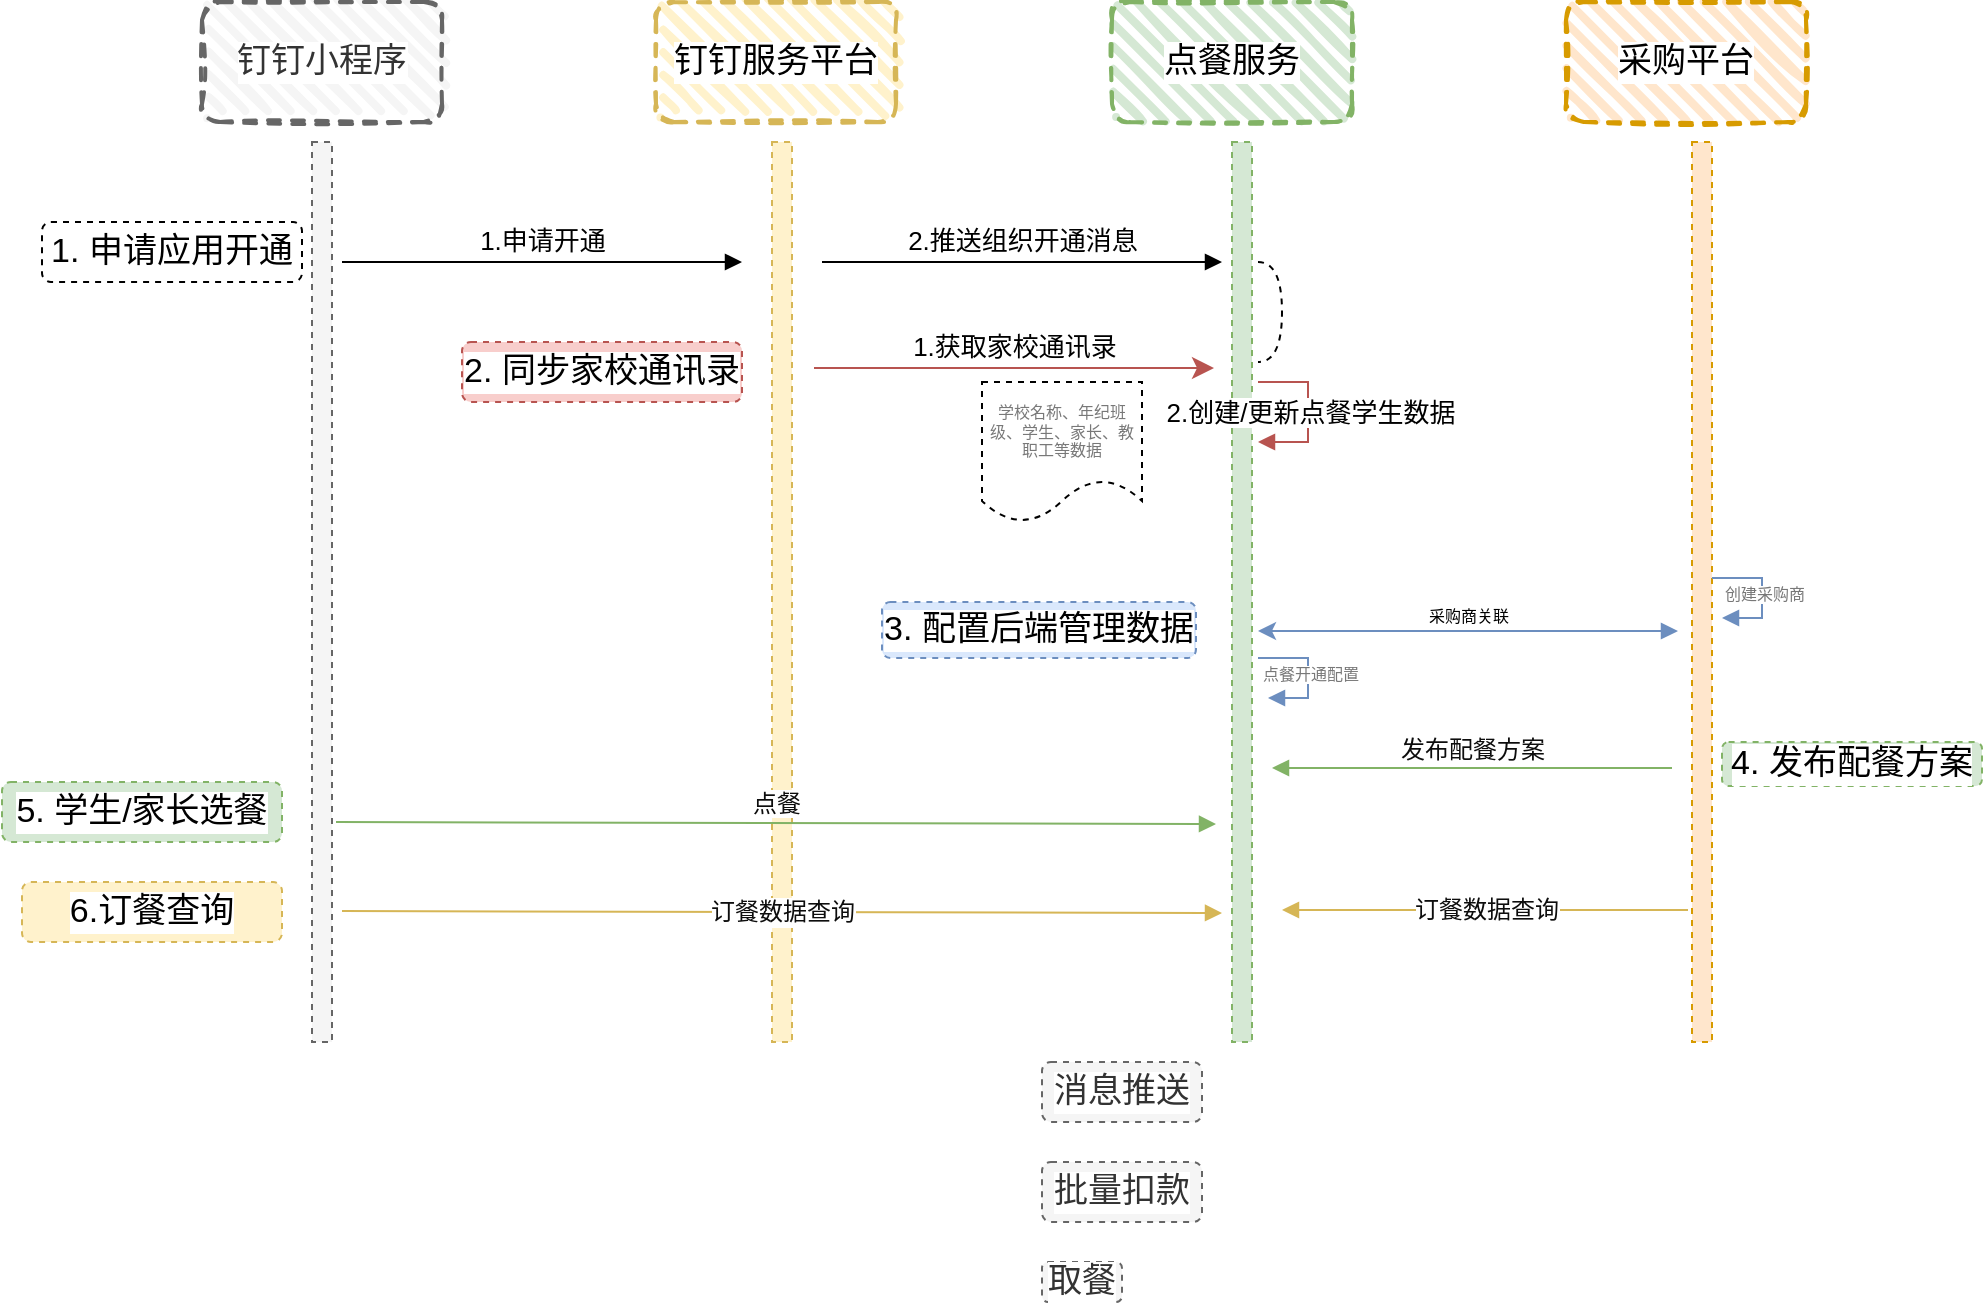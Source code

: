 <mxfile version="14.4.3" type="github">
  <diagram id="9gijPCrK2XbbSChvlzGk" name="第 1 页">
    <mxGraphModel dx="1888" dy="777" grid="1" gridSize="10" guides="1" tooltips="1" connect="1" arrows="1" fold="1" page="1" pageScale="1" pageWidth="1100" pageHeight="850" background="#FFFFFF" math="0" shadow="0">
      <root>
        <mxCell id="0" />
        <mxCell id="1" parent="0" />
        <mxCell id="6Y1af41Ok9K7a-6xRhIQ-75" value="4. 发布配餐方案" style="rounded=1;whiteSpace=wrap;html=1;dashed=1;labelBackgroundColor=#ffffff;fontSize=17;fillColor=#d5e8d4;strokeColor=#82b366;align=center;" vertex="1" parent="1">
          <mxGeometry x="920" y="470" width="130" height="22" as="geometry" />
        </mxCell>
        <mxCell id="6Y1af41Ok9K7a-6xRhIQ-52" value="1. 申请应用开通" style="rounded=1;whiteSpace=wrap;html=1;dashed=1;labelBackgroundColor=#ffffff;fontSize=17;align=center;" vertex="1" parent="1">
          <mxGeometry x="80" y="210" width="130" height="30" as="geometry" />
        </mxCell>
        <mxCell id="6Y1af41Ok9K7a-6xRhIQ-60" value="2.&amp;nbsp;同步家校通讯录" style="rounded=1;whiteSpace=wrap;html=1;dashed=1;labelBackgroundColor=#ffffff;fontSize=17;fillColor=#f8cecc;strokeColor=#B85450;align=center;" vertex="1" parent="1">
          <mxGeometry x="290" y="270" width="140" height="30" as="geometry" />
        </mxCell>
        <mxCell id="6Y1af41Ok9K7a-6xRhIQ-68" value="3. 配置后端管理数据" style="rounded=1;whiteSpace=wrap;html=1;dashed=1;labelBackgroundColor=#ffffff;fontSize=17;fillColor=#dae8fc;strokeColor=#6C8EBF;align=center;" vertex="1" parent="1">
          <mxGeometry x="500" y="400" width="157" height="28" as="geometry" />
        </mxCell>
        <mxCell id="6Y1af41Ok9K7a-6xRhIQ-37" value="" style="html=1;points=[];perimeter=orthogonalPerimeter;dashed=1;fillColor=#f5f5f5;strokeColor=#666666;fontColor=#333333;align=center;" vertex="1" parent="1">
          <mxGeometry x="215" y="170" width="10" height="450" as="geometry" />
        </mxCell>
        <mxCell id="6Y1af41Ok9K7a-6xRhIQ-40" value="钉钉小程序" style="rounded=1;whiteSpace=wrap;html=1;strokeWidth=2;fillWeight=4;hachureGap=8;hachureAngle=45;fillColor=#f5f5f5;sketch=1;dashed=1;labelBackgroundColor=#ffffff;fontSize=17;strokeColor=#666666;fontColor=#333333;" vertex="1" parent="1">
          <mxGeometry x="160" y="100" width="120" height="60" as="geometry" />
        </mxCell>
        <mxCell id="6Y1af41Ok9K7a-6xRhIQ-41" value="钉钉服务平台" style="rounded=1;whiteSpace=wrap;html=1;strokeWidth=2;fillWeight=4;hachureGap=8;hachureAngle=45;fillColor=#fff2cc;sketch=1;dashed=1;labelBackgroundColor=#ffffff;fontSize=17;strokeColor=#d6b656;" vertex="1" parent="1">
          <mxGeometry x="387" y="100" width="120" height="60" as="geometry" />
        </mxCell>
        <mxCell id="6Y1af41Ok9K7a-6xRhIQ-45" value="点餐服务" style="rounded=1;whiteSpace=wrap;html=1;strokeWidth=2;fillWeight=4;hachureGap=8;hachureAngle=45;fillColor=#d5e8d4;sketch=1;dashed=1;labelBackgroundColor=#ffffff;fontSize=17;strokeColor=#82b366;" vertex="1" parent="1">
          <mxGeometry x="615" y="100" width="120" height="60" as="geometry" />
        </mxCell>
        <mxCell id="6Y1af41Ok9K7a-6xRhIQ-46" value="采购平台" style="rounded=1;whiteSpace=wrap;html=1;strokeWidth=2;fillWeight=4;hachureGap=8;hachureAngle=45;fillColor=#ffe6cc;sketch=1;dashed=1;labelBackgroundColor=#ffffff;fontSize=17;strokeColor=#d79b00;" vertex="1" parent="1">
          <mxGeometry x="842" y="100" width="120" height="60" as="geometry" />
        </mxCell>
        <mxCell id="6Y1af41Ok9K7a-6xRhIQ-47" value="" style="html=1;points=[];perimeter=orthogonalPerimeter;dashed=1;fillColor=#fff2cc;strokeColor=#d6b656;align=center;" vertex="1" parent="1">
          <mxGeometry x="445" y="170" width="10" height="450" as="geometry" />
        </mxCell>
        <mxCell id="6Y1af41Ok9K7a-6xRhIQ-48" value="" style="html=1;points=[];perimeter=orthogonalPerimeter;dashed=1;fillColor=#d5e8d4;strokeColor=#82b366;align=center;" vertex="1" parent="1">
          <mxGeometry x="675" y="170" width="10" height="450" as="geometry" />
        </mxCell>
        <mxCell id="6Y1af41Ok9K7a-6xRhIQ-49" value="" style="html=1;points=[];perimeter=orthogonalPerimeter;dashed=1;fillColor=#ffe6cc;strokeColor=#d79b00;align=center;" vertex="1" parent="1">
          <mxGeometry x="905" y="170" width="10" height="450" as="geometry" />
        </mxCell>
        <mxCell id="6Y1af41Ok9K7a-6xRhIQ-57" value="2.推送组织开通消息" style="html=1;verticalAlign=bottom;startArrow=none;startFill=0;endArrow=block;fontSize=13;align=center;" edge="1" parent="1">
          <mxGeometry width="60" relative="1" as="geometry">
            <mxPoint x="470" y="230" as="sourcePoint" />
            <mxPoint x="670" y="230" as="targetPoint" />
          </mxGeometry>
        </mxCell>
        <mxCell id="6Y1af41Ok9K7a-6xRhIQ-59" value="1.获取家校通讯录" style="html=1;verticalAlign=bottom;startArrow=classic;startFill=1;endArrow=none;startSize=8;fontSize=13;endFill=0;fillColor=#f8cecc;strokeColor=#B85450;align=center;" edge="1" parent="1">
          <mxGeometry width="60" relative="1" as="geometry">
            <mxPoint x="666" y="283" as="sourcePoint" />
            <mxPoint x="466" y="283" as="targetPoint" />
          </mxGeometry>
        </mxCell>
        <mxCell id="6Y1af41Ok9K7a-6xRhIQ-61" value="1.申请开通" style="html=1;verticalAlign=bottom;startArrow=none;startFill=0;endArrow=block;fontSize=13;align=center;" edge="1" parent="1">
          <mxGeometry width="60" relative="1" as="geometry">
            <mxPoint x="230" y="230" as="sourcePoint" />
            <mxPoint x="430" y="230" as="targetPoint" />
          </mxGeometry>
        </mxCell>
        <mxCell id="6Y1af41Ok9K7a-6xRhIQ-62" value="" style="shape=requiredInterface;html=1;verticalLabelPosition=bottom;dashed=1;labelBackgroundColor=#ffffff;fontSize=13;align=center;" vertex="1" parent="1">
          <mxGeometry x="688" y="230" width="12" height="50" as="geometry" />
        </mxCell>
        <mxCell id="6Y1af41Ok9K7a-6xRhIQ-65" value="2.创建/更新点餐学生数据" style="edgeStyle=orthogonalEdgeStyle;html=1;align=center;spacingLeft=2;endArrow=block;rounded=0;fontSize=13;fillColor=#f8cecc;strokeColor=#B85450;" edge="1" parent="1">
          <mxGeometry relative="1" as="geometry">
            <mxPoint x="688" y="290" as="sourcePoint" />
            <Array as="points">
              <mxPoint x="713" y="290" />
            </Array>
            <mxPoint x="688" y="320" as="targetPoint" />
          </mxGeometry>
        </mxCell>
        <mxCell id="6Y1af41Ok9K7a-6xRhIQ-67" value="学校名称、年纪班级、学生、家长、教职工等数据" style="shape=document;whiteSpace=wrap;html=1;boundedLbl=1;dashed=1;labelBackgroundColor=#ffffff;fontSize=8;fontColor=#787878;align=center;" vertex="1" parent="1">
          <mxGeometry x="550" y="290" width="80" height="70" as="geometry" />
        </mxCell>
        <mxCell id="6Y1af41Ok9K7a-6xRhIQ-69" value="&lt;font color=&quot;#000000&quot;&gt;采购商关联&lt;/font&gt;" style="html=1;verticalAlign=bottom;endArrow=block;fontSize=8;fontColor=#787878;startArrow=classic;startFill=1;fillColor=#dae8fc;strokeColor=#6C8EBF;align=center;" edge="1" parent="1">
          <mxGeometry width="80" relative="1" as="geometry">
            <mxPoint x="688" y="414.5" as="sourcePoint" />
            <mxPoint x="898" y="414.5" as="targetPoint" />
          </mxGeometry>
        </mxCell>
        <mxCell id="6Y1af41Ok9K7a-6xRhIQ-71" value="创建采购商" style="edgeStyle=orthogonalEdgeStyle;html=1;align=center;spacingLeft=2;endArrow=block;rounded=0;entryX=1;entryY=0;strokeColor=#6C8EBF;fontSize=8;fontColor=#787878;" edge="1" parent="1">
          <mxGeometry relative="1" as="geometry">
            <mxPoint x="915" y="388" as="sourcePoint" />
            <Array as="points">
              <mxPoint x="940" y="388" />
            </Array>
            <mxPoint x="920" y="408" as="targetPoint" />
          </mxGeometry>
        </mxCell>
        <mxCell id="6Y1af41Ok9K7a-6xRhIQ-73" value="点餐开通配置" style="edgeStyle=orthogonalEdgeStyle;html=1;align=center;spacingLeft=2;endArrow=block;rounded=0;entryX=1;entryY=0;strokeColor=#6C8EBF;fontSize=8;fontColor=#787878;" edge="1" parent="1">
          <mxGeometry relative="1" as="geometry">
            <mxPoint x="688" y="428" as="sourcePoint" />
            <Array as="points">
              <mxPoint x="713" y="428" />
            </Array>
            <mxPoint x="693" y="448" as="targetPoint" />
          </mxGeometry>
        </mxCell>
        <mxCell id="6Y1af41Ok9K7a-6xRhIQ-78" value="发布配餐方案" style="html=1;verticalAlign=bottom;endArrow=block;strokeColor=#82b366;fontSize=12;fontColor=#0D0D0D;fillColor=#d5e8d4;align=center;" edge="1" parent="1">
          <mxGeometry width="80" relative="1" as="geometry">
            <mxPoint x="895" y="483" as="sourcePoint" />
            <mxPoint x="695" y="483" as="targetPoint" />
          </mxGeometry>
        </mxCell>
        <mxCell id="6Y1af41Ok9K7a-6xRhIQ-79" value="5.&amp;nbsp;学生/家长选餐" style="rounded=1;whiteSpace=wrap;html=1;dashed=1;labelBackgroundColor=#ffffff;fontSize=17;fillColor=#d5e8d4;strokeColor=#82b366;align=center;" vertex="1" parent="1">
          <mxGeometry x="60" y="490" width="140" height="30" as="geometry" />
        </mxCell>
        <mxCell id="6Y1af41Ok9K7a-6xRhIQ-81" value="6.订餐查询" style="rounded=1;whiteSpace=wrap;html=1;dashed=1;labelBackgroundColor=#ffffff;fontSize=17;fillColor=#fff2cc;strokeColor=#d6b656;align=center;verticalAlign=middle;" vertex="1" parent="1">
          <mxGeometry x="70" y="540" width="130" height="30" as="geometry" />
        </mxCell>
        <mxCell id="6Y1af41Ok9K7a-6xRhIQ-82" value="消息推送" style="rounded=1;whiteSpace=wrap;html=1;dashed=1;labelBackgroundColor=#ffffff;fontSize=17;fillColor=#f5f5f5;strokeColor=#666666;align=center;fontColor=#333333;" vertex="1" parent="1">
          <mxGeometry x="580" y="630" width="80" height="30" as="geometry" />
        </mxCell>
        <mxCell id="6Y1af41Ok9K7a-6xRhIQ-83" value="批量扣款" style="rounded=1;whiteSpace=wrap;html=1;dashed=1;labelBackgroundColor=#ffffff;fontSize=17;fillColor=#f5f5f5;strokeColor=#666666;align=center;fontColor=#333333;" vertex="1" parent="1">
          <mxGeometry x="580" y="680" width="80" height="30" as="geometry" />
        </mxCell>
        <mxCell id="6Y1af41Ok9K7a-6xRhIQ-84" value="取餐" style="rounded=1;whiteSpace=wrap;html=1;dashed=1;labelBackgroundColor=#ffffff;fontSize=17;fillColor=#f5f5f5;strokeColor=#666666;align=center;fontColor=#333333;" vertex="1" parent="1">
          <mxGeometry x="580" y="730" width="40" height="20" as="geometry" />
        </mxCell>
        <mxCell id="6Y1af41Ok9K7a-6xRhIQ-85" value="点餐" style="html=1;verticalAlign=bottom;endArrow=block;fontSize=12;fontColor=#0D0D0D;fillColor=#d5e8d4;strokeColor=#82b366;align=center;" edge="1" parent="1">
          <mxGeometry width="80" relative="1" as="geometry">
            <mxPoint x="227" y="510" as="sourcePoint" />
            <mxPoint x="667" y="511" as="targetPoint" />
          </mxGeometry>
        </mxCell>
        <mxCell id="6Y1af41Ok9K7a-6xRhIQ-87" value="订餐数据查询" style="html=1;verticalAlign=middle;endArrow=block;fontSize=12;fontColor=#0D0D0D;align=center;fillColor=#fff2cc;strokeColor=#d6b656;" edge="1" parent="1">
          <mxGeometry width="80" relative="1" as="geometry">
            <mxPoint x="230" y="554.5" as="sourcePoint" />
            <mxPoint x="670" y="555.5" as="targetPoint" />
          </mxGeometry>
        </mxCell>
        <mxCell id="6Y1af41Ok9K7a-6xRhIQ-89" value="订餐数据查询" style="html=1;verticalAlign=middle;endArrow=block;strokeColor=#d6b656;fontSize=12;fontColor=#0D0D0D;exitX=-0.2;exitY=0.851;exitDx=0;exitDy=0;exitPerimeter=0;align=center;fillColor=#fff2cc;" edge="1" parent="1">
          <mxGeometry width="80" relative="1" as="geometry">
            <mxPoint x="903" y="553.95" as="sourcePoint" />
            <mxPoint x="700" y="554" as="targetPoint" />
          </mxGeometry>
        </mxCell>
      </root>
    </mxGraphModel>
  </diagram>
</mxfile>

